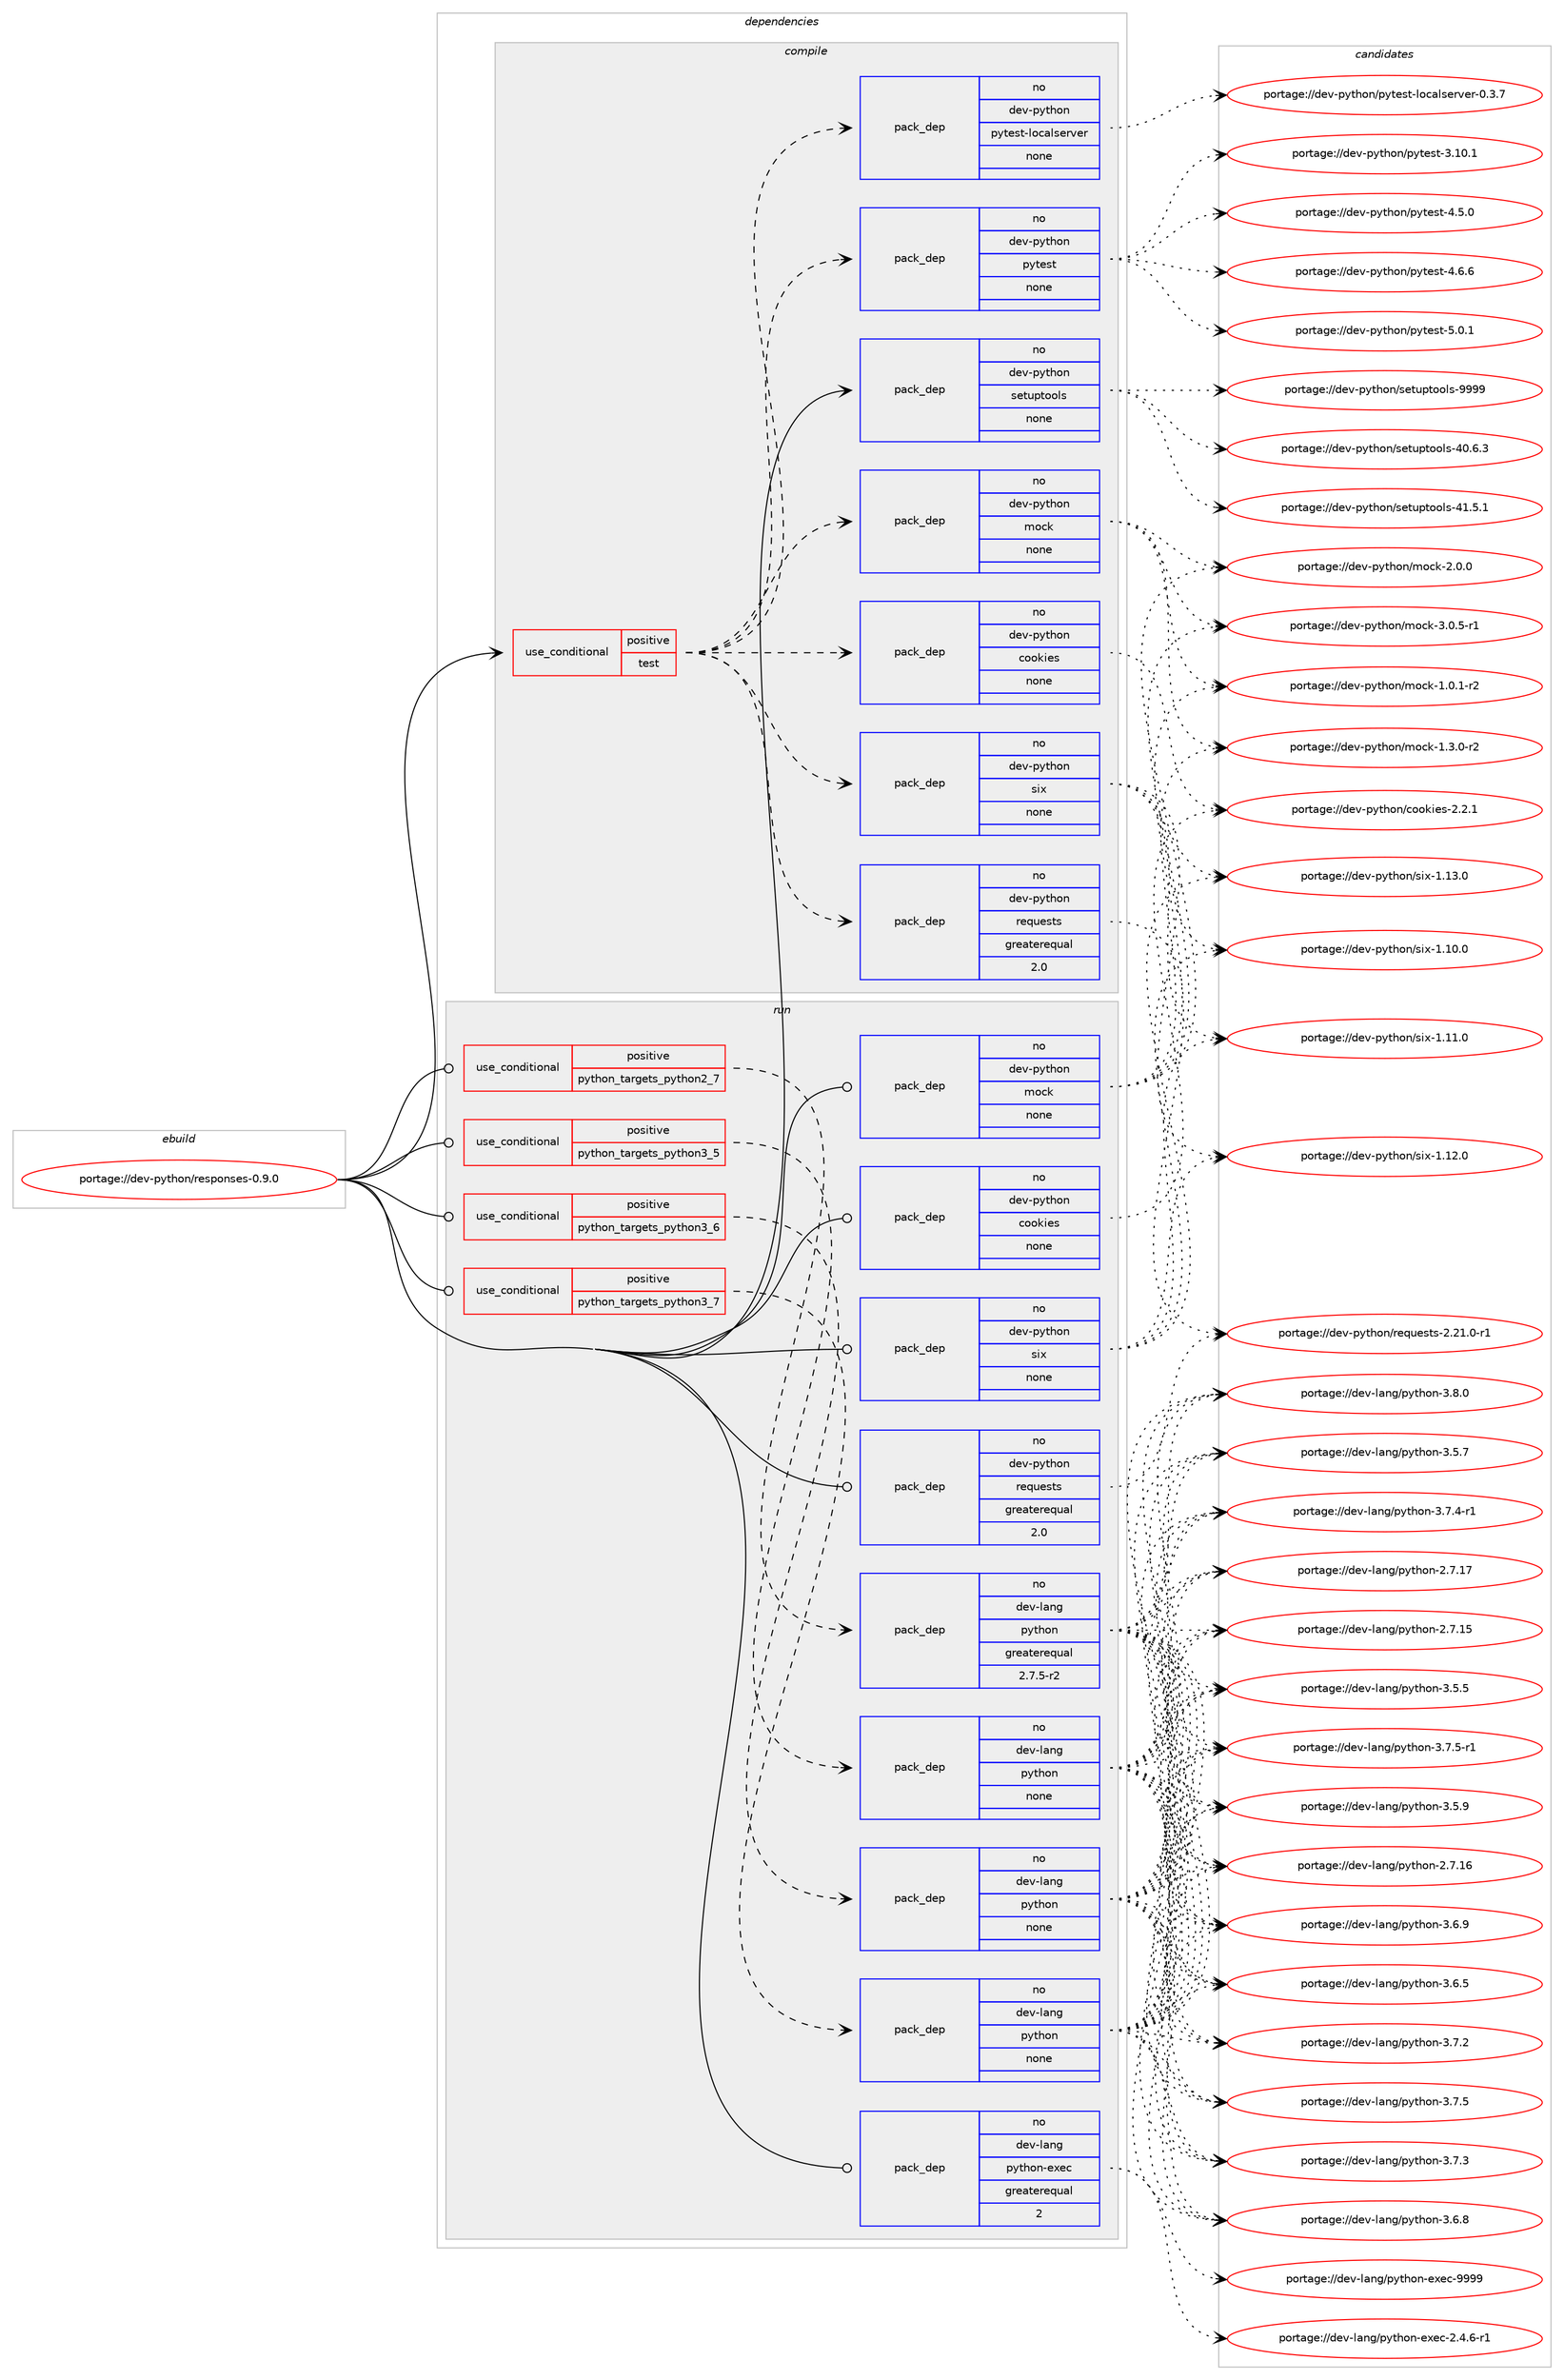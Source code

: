 digraph prolog {

# *************
# Graph options
# *************

newrank=true;
concentrate=true;
compound=true;
graph [rankdir=LR,fontname=Helvetica,fontsize=10,ranksep=1.5];#, ranksep=2.5, nodesep=0.2];
edge  [arrowhead=vee];
node  [fontname=Helvetica,fontsize=10];

# **********
# The ebuild
# **********

subgraph cluster_leftcol {
color=gray;
rank=same;
label=<<i>ebuild</i>>;
id [label="portage://dev-python/responses-0.9.0", color=red, width=4, href="../dev-python/responses-0.9.0.svg"];
}

# ****************
# The dependencies
# ****************

subgraph cluster_midcol {
color=gray;
label=<<i>dependencies</i>>;
subgraph cluster_compile {
fillcolor="#eeeeee";
style=filled;
label=<<i>compile</i>>;
subgraph cond37998 {
dependency170382 [label=<<TABLE BORDER="0" CELLBORDER="1" CELLSPACING="0" CELLPADDING="4"><TR><TD ROWSPAN="3" CELLPADDING="10">use_conditional</TD></TR><TR><TD>positive</TD></TR><TR><TD>test</TD></TR></TABLE>>, shape=none, color=red];
subgraph pack128979 {
dependency170383 [label=<<TABLE BORDER="0" CELLBORDER="1" CELLSPACING="0" CELLPADDING="4" WIDTH="220"><TR><TD ROWSPAN="6" CELLPADDING="30">pack_dep</TD></TR><TR><TD WIDTH="110">no</TD></TR><TR><TD>dev-python</TD></TR><TR><TD>requests</TD></TR><TR><TD>greaterequal</TD></TR><TR><TD>2.0</TD></TR></TABLE>>, shape=none, color=blue];
}
dependency170382:e -> dependency170383:w [weight=20,style="dashed",arrowhead="vee"];
subgraph pack128980 {
dependency170384 [label=<<TABLE BORDER="0" CELLBORDER="1" CELLSPACING="0" CELLPADDING="4" WIDTH="220"><TR><TD ROWSPAN="6" CELLPADDING="30">pack_dep</TD></TR><TR><TD WIDTH="110">no</TD></TR><TR><TD>dev-python</TD></TR><TR><TD>cookies</TD></TR><TR><TD>none</TD></TR><TR><TD></TD></TR></TABLE>>, shape=none, color=blue];
}
dependency170382:e -> dependency170384:w [weight=20,style="dashed",arrowhead="vee"];
subgraph pack128981 {
dependency170385 [label=<<TABLE BORDER="0" CELLBORDER="1" CELLSPACING="0" CELLPADDING="4" WIDTH="220"><TR><TD ROWSPAN="6" CELLPADDING="30">pack_dep</TD></TR><TR><TD WIDTH="110">no</TD></TR><TR><TD>dev-python</TD></TR><TR><TD>mock</TD></TR><TR><TD>none</TD></TR><TR><TD></TD></TR></TABLE>>, shape=none, color=blue];
}
dependency170382:e -> dependency170385:w [weight=20,style="dashed",arrowhead="vee"];
subgraph pack128982 {
dependency170386 [label=<<TABLE BORDER="0" CELLBORDER="1" CELLSPACING="0" CELLPADDING="4" WIDTH="220"><TR><TD ROWSPAN="6" CELLPADDING="30">pack_dep</TD></TR><TR><TD WIDTH="110">no</TD></TR><TR><TD>dev-python</TD></TR><TR><TD>six</TD></TR><TR><TD>none</TD></TR><TR><TD></TD></TR></TABLE>>, shape=none, color=blue];
}
dependency170382:e -> dependency170386:w [weight=20,style="dashed",arrowhead="vee"];
subgraph pack128983 {
dependency170387 [label=<<TABLE BORDER="0" CELLBORDER="1" CELLSPACING="0" CELLPADDING="4" WIDTH="220"><TR><TD ROWSPAN="6" CELLPADDING="30">pack_dep</TD></TR><TR><TD WIDTH="110">no</TD></TR><TR><TD>dev-python</TD></TR><TR><TD>pytest</TD></TR><TR><TD>none</TD></TR><TR><TD></TD></TR></TABLE>>, shape=none, color=blue];
}
dependency170382:e -> dependency170387:w [weight=20,style="dashed",arrowhead="vee"];
subgraph pack128984 {
dependency170388 [label=<<TABLE BORDER="0" CELLBORDER="1" CELLSPACING="0" CELLPADDING="4" WIDTH="220"><TR><TD ROWSPAN="6" CELLPADDING="30">pack_dep</TD></TR><TR><TD WIDTH="110">no</TD></TR><TR><TD>dev-python</TD></TR><TR><TD>pytest-localserver</TD></TR><TR><TD>none</TD></TR><TR><TD></TD></TR></TABLE>>, shape=none, color=blue];
}
dependency170382:e -> dependency170388:w [weight=20,style="dashed",arrowhead="vee"];
}
id:e -> dependency170382:w [weight=20,style="solid",arrowhead="vee"];
subgraph pack128985 {
dependency170389 [label=<<TABLE BORDER="0" CELLBORDER="1" CELLSPACING="0" CELLPADDING="4" WIDTH="220"><TR><TD ROWSPAN="6" CELLPADDING="30">pack_dep</TD></TR><TR><TD WIDTH="110">no</TD></TR><TR><TD>dev-python</TD></TR><TR><TD>setuptools</TD></TR><TR><TD>none</TD></TR><TR><TD></TD></TR></TABLE>>, shape=none, color=blue];
}
id:e -> dependency170389:w [weight=20,style="solid",arrowhead="vee"];
}
subgraph cluster_compileandrun {
fillcolor="#eeeeee";
style=filled;
label=<<i>compile and run</i>>;
}
subgraph cluster_run {
fillcolor="#eeeeee";
style=filled;
label=<<i>run</i>>;
subgraph cond37999 {
dependency170390 [label=<<TABLE BORDER="0" CELLBORDER="1" CELLSPACING="0" CELLPADDING="4"><TR><TD ROWSPAN="3" CELLPADDING="10">use_conditional</TD></TR><TR><TD>positive</TD></TR><TR><TD>python_targets_python2_7</TD></TR></TABLE>>, shape=none, color=red];
subgraph pack128986 {
dependency170391 [label=<<TABLE BORDER="0" CELLBORDER="1" CELLSPACING="0" CELLPADDING="4" WIDTH="220"><TR><TD ROWSPAN="6" CELLPADDING="30">pack_dep</TD></TR><TR><TD WIDTH="110">no</TD></TR><TR><TD>dev-lang</TD></TR><TR><TD>python</TD></TR><TR><TD>greaterequal</TD></TR><TR><TD>2.7.5-r2</TD></TR></TABLE>>, shape=none, color=blue];
}
dependency170390:e -> dependency170391:w [weight=20,style="dashed",arrowhead="vee"];
}
id:e -> dependency170390:w [weight=20,style="solid",arrowhead="odot"];
subgraph cond38000 {
dependency170392 [label=<<TABLE BORDER="0" CELLBORDER="1" CELLSPACING="0" CELLPADDING="4"><TR><TD ROWSPAN="3" CELLPADDING="10">use_conditional</TD></TR><TR><TD>positive</TD></TR><TR><TD>python_targets_python3_5</TD></TR></TABLE>>, shape=none, color=red];
subgraph pack128987 {
dependency170393 [label=<<TABLE BORDER="0" CELLBORDER="1" CELLSPACING="0" CELLPADDING="4" WIDTH="220"><TR><TD ROWSPAN="6" CELLPADDING="30">pack_dep</TD></TR><TR><TD WIDTH="110">no</TD></TR><TR><TD>dev-lang</TD></TR><TR><TD>python</TD></TR><TR><TD>none</TD></TR><TR><TD></TD></TR></TABLE>>, shape=none, color=blue];
}
dependency170392:e -> dependency170393:w [weight=20,style="dashed",arrowhead="vee"];
}
id:e -> dependency170392:w [weight=20,style="solid",arrowhead="odot"];
subgraph cond38001 {
dependency170394 [label=<<TABLE BORDER="0" CELLBORDER="1" CELLSPACING="0" CELLPADDING="4"><TR><TD ROWSPAN="3" CELLPADDING="10">use_conditional</TD></TR><TR><TD>positive</TD></TR><TR><TD>python_targets_python3_6</TD></TR></TABLE>>, shape=none, color=red];
subgraph pack128988 {
dependency170395 [label=<<TABLE BORDER="0" CELLBORDER="1" CELLSPACING="0" CELLPADDING="4" WIDTH="220"><TR><TD ROWSPAN="6" CELLPADDING="30">pack_dep</TD></TR><TR><TD WIDTH="110">no</TD></TR><TR><TD>dev-lang</TD></TR><TR><TD>python</TD></TR><TR><TD>none</TD></TR><TR><TD></TD></TR></TABLE>>, shape=none, color=blue];
}
dependency170394:e -> dependency170395:w [weight=20,style="dashed",arrowhead="vee"];
}
id:e -> dependency170394:w [weight=20,style="solid",arrowhead="odot"];
subgraph cond38002 {
dependency170396 [label=<<TABLE BORDER="0" CELLBORDER="1" CELLSPACING="0" CELLPADDING="4"><TR><TD ROWSPAN="3" CELLPADDING="10">use_conditional</TD></TR><TR><TD>positive</TD></TR><TR><TD>python_targets_python3_7</TD></TR></TABLE>>, shape=none, color=red];
subgraph pack128989 {
dependency170397 [label=<<TABLE BORDER="0" CELLBORDER="1" CELLSPACING="0" CELLPADDING="4" WIDTH="220"><TR><TD ROWSPAN="6" CELLPADDING="30">pack_dep</TD></TR><TR><TD WIDTH="110">no</TD></TR><TR><TD>dev-lang</TD></TR><TR><TD>python</TD></TR><TR><TD>none</TD></TR><TR><TD></TD></TR></TABLE>>, shape=none, color=blue];
}
dependency170396:e -> dependency170397:w [weight=20,style="dashed",arrowhead="vee"];
}
id:e -> dependency170396:w [weight=20,style="solid",arrowhead="odot"];
subgraph pack128990 {
dependency170398 [label=<<TABLE BORDER="0" CELLBORDER="1" CELLSPACING="0" CELLPADDING="4" WIDTH="220"><TR><TD ROWSPAN="6" CELLPADDING="30">pack_dep</TD></TR><TR><TD WIDTH="110">no</TD></TR><TR><TD>dev-lang</TD></TR><TR><TD>python-exec</TD></TR><TR><TD>greaterequal</TD></TR><TR><TD>2</TD></TR></TABLE>>, shape=none, color=blue];
}
id:e -> dependency170398:w [weight=20,style="solid",arrowhead="odot"];
subgraph pack128991 {
dependency170399 [label=<<TABLE BORDER="0" CELLBORDER="1" CELLSPACING="0" CELLPADDING="4" WIDTH="220"><TR><TD ROWSPAN="6" CELLPADDING="30">pack_dep</TD></TR><TR><TD WIDTH="110">no</TD></TR><TR><TD>dev-python</TD></TR><TR><TD>cookies</TD></TR><TR><TD>none</TD></TR><TR><TD></TD></TR></TABLE>>, shape=none, color=blue];
}
id:e -> dependency170399:w [weight=20,style="solid",arrowhead="odot"];
subgraph pack128992 {
dependency170400 [label=<<TABLE BORDER="0" CELLBORDER="1" CELLSPACING="0" CELLPADDING="4" WIDTH="220"><TR><TD ROWSPAN="6" CELLPADDING="30">pack_dep</TD></TR><TR><TD WIDTH="110">no</TD></TR><TR><TD>dev-python</TD></TR><TR><TD>mock</TD></TR><TR><TD>none</TD></TR><TR><TD></TD></TR></TABLE>>, shape=none, color=blue];
}
id:e -> dependency170400:w [weight=20,style="solid",arrowhead="odot"];
subgraph pack128993 {
dependency170401 [label=<<TABLE BORDER="0" CELLBORDER="1" CELLSPACING="0" CELLPADDING="4" WIDTH="220"><TR><TD ROWSPAN="6" CELLPADDING="30">pack_dep</TD></TR><TR><TD WIDTH="110">no</TD></TR><TR><TD>dev-python</TD></TR><TR><TD>requests</TD></TR><TR><TD>greaterequal</TD></TR><TR><TD>2.0</TD></TR></TABLE>>, shape=none, color=blue];
}
id:e -> dependency170401:w [weight=20,style="solid",arrowhead="odot"];
subgraph pack128994 {
dependency170402 [label=<<TABLE BORDER="0" CELLBORDER="1" CELLSPACING="0" CELLPADDING="4" WIDTH="220"><TR><TD ROWSPAN="6" CELLPADDING="30">pack_dep</TD></TR><TR><TD WIDTH="110">no</TD></TR><TR><TD>dev-python</TD></TR><TR><TD>six</TD></TR><TR><TD>none</TD></TR><TR><TD></TD></TR></TABLE>>, shape=none, color=blue];
}
id:e -> dependency170402:w [weight=20,style="solid",arrowhead="odot"];
}
}

# **************
# The candidates
# **************

subgraph cluster_choices {
rank=same;
color=gray;
label=<<i>candidates</i>>;

subgraph choice128979 {
color=black;
nodesep=1;
choiceportage1001011184511212111610411111047114101113117101115116115455046504946484511449 [label="portage://dev-python/requests-2.21.0-r1", color=red, width=4,href="../dev-python/requests-2.21.0-r1.svg"];
dependency170383:e -> choiceportage1001011184511212111610411111047114101113117101115116115455046504946484511449:w [style=dotted,weight="100"];
}
subgraph choice128980 {
color=black;
nodesep=1;
choiceportage100101118451121211161041111104799111111107105101115455046504649 [label="portage://dev-python/cookies-2.2.1", color=red, width=4,href="../dev-python/cookies-2.2.1.svg"];
dependency170384:e -> choiceportage100101118451121211161041111104799111111107105101115455046504649:w [style=dotted,weight="100"];
}
subgraph choice128981 {
color=black;
nodesep=1;
choiceportage1001011184511212111610411111047109111991074549464846494511450 [label="portage://dev-python/mock-1.0.1-r2", color=red, width=4,href="../dev-python/mock-1.0.1-r2.svg"];
choiceportage1001011184511212111610411111047109111991074549465146484511450 [label="portage://dev-python/mock-1.3.0-r2", color=red, width=4,href="../dev-python/mock-1.3.0-r2.svg"];
choiceportage100101118451121211161041111104710911199107455046484648 [label="portage://dev-python/mock-2.0.0", color=red, width=4,href="../dev-python/mock-2.0.0.svg"];
choiceportage1001011184511212111610411111047109111991074551464846534511449 [label="portage://dev-python/mock-3.0.5-r1", color=red, width=4,href="../dev-python/mock-3.0.5-r1.svg"];
dependency170385:e -> choiceportage1001011184511212111610411111047109111991074549464846494511450:w [style=dotted,weight="100"];
dependency170385:e -> choiceportage1001011184511212111610411111047109111991074549465146484511450:w [style=dotted,weight="100"];
dependency170385:e -> choiceportage100101118451121211161041111104710911199107455046484648:w [style=dotted,weight="100"];
dependency170385:e -> choiceportage1001011184511212111610411111047109111991074551464846534511449:w [style=dotted,weight="100"];
}
subgraph choice128982 {
color=black;
nodesep=1;
choiceportage100101118451121211161041111104711510512045494649484648 [label="portage://dev-python/six-1.10.0", color=red, width=4,href="../dev-python/six-1.10.0.svg"];
choiceportage100101118451121211161041111104711510512045494649494648 [label="portage://dev-python/six-1.11.0", color=red, width=4,href="../dev-python/six-1.11.0.svg"];
choiceportage100101118451121211161041111104711510512045494649504648 [label="portage://dev-python/six-1.12.0", color=red, width=4,href="../dev-python/six-1.12.0.svg"];
choiceportage100101118451121211161041111104711510512045494649514648 [label="portage://dev-python/six-1.13.0", color=red, width=4,href="../dev-python/six-1.13.0.svg"];
dependency170386:e -> choiceportage100101118451121211161041111104711510512045494649484648:w [style=dotted,weight="100"];
dependency170386:e -> choiceportage100101118451121211161041111104711510512045494649494648:w [style=dotted,weight="100"];
dependency170386:e -> choiceportage100101118451121211161041111104711510512045494649504648:w [style=dotted,weight="100"];
dependency170386:e -> choiceportage100101118451121211161041111104711510512045494649514648:w [style=dotted,weight="100"];
}
subgraph choice128983 {
color=black;
nodesep=1;
choiceportage100101118451121211161041111104711212111610111511645514649484649 [label="portage://dev-python/pytest-3.10.1", color=red, width=4,href="../dev-python/pytest-3.10.1.svg"];
choiceportage1001011184511212111610411111047112121116101115116455246534648 [label="portage://dev-python/pytest-4.5.0", color=red, width=4,href="../dev-python/pytest-4.5.0.svg"];
choiceportage1001011184511212111610411111047112121116101115116455246544654 [label="portage://dev-python/pytest-4.6.6", color=red, width=4,href="../dev-python/pytest-4.6.6.svg"];
choiceportage1001011184511212111610411111047112121116101115116455346484649 [label="portage://dev-python/pytest-5.0.1", color=red, width=4,href="../dev-python/pytest-5.0.1.svg"];
dependency170387:e -> choiceportage100101118451121211161041111104711212111610111511645514649484649:w [style=dotted,weight="100"];
dependency170387:e -> choiceportage1001011184511212111610411111047112121116101115116455246534648:w [style=dotted,weight="100"];
dependency170387:e -> choiceportage1001011184511212111610411111047112121116101115116455246544654:w [style=dotted,weight="100"];
dependency170387:e -> choiceportage1001011184511212111610411111047112121116101115116455346484649:w [style=dotted,weight="100"];
}
subgraph choice128984 {
color=black;
nodesep=1;
choiceportage1001011184511212111610411111047112121116101115116451081119997108115101114118101114454846514655 [label="portage://dev-python/pytest-localserver-0.3.7", color=red, width=4,href="../dev-python/pytest-localserver-0.3.7.svg"];
dependency170388:e -> choiceportage1001011184511212111610411111047112121116101115116451081119997108115101114118101114454846514655:w [style=dotted,weight="100"];
}
subgraph choice128985 {
color=black;
nodesep=1;
choiceportage100101118451121211161041111104711510111611711211611111110811545524846544651 [label="portage://dev-python/setuptools-40.6.3", color=red, width=4,href="../dev-python/setuptools-40.6.3.svg"];
choiceportage100101118451121211161041111104711510111611711211611111110811545524946534649 [label="portage://dev-python/setuptools-41.5.1", color=red, width=4,href="../dev-python/setuptools-41.5.1.svg"];
choiceportage10010111845112121116104111110471151011161171121161111111081154557575757 [label="portage://dev-python/setuptools-9999", color=red, width=4,href="../dev-python/setuptools-9999.svg"];
dependency170389:e -> choiceportage100101118451121211161041111104711510111611711211611111110811545524846544651:w [style=dotted,weight="100"];
dependency170389:e -> choiceportage100101118451121211161041111104711510111611711211611111110811545524946534649:w [style=dotted,weight="100"];
dependency170389:e -> choiceportage10010111845112121116104111110471151011161171121161111111081154557575757:w [style=dotted,weight="100"];
}
subgraph choice128986 {
color=black;
nodesep=1;
choiceportage10010111845108971101034711212111610411111045504655464953 [label="portage://dev-lang/python-2.7.15", color=red, width=4,href="../dev-lang/python-2.7.15.svg"];
choiceportage10010111845108971101034711212111610411111045504655464954 [label="portage://dev-lang/python-2.7.16", color=red, width=4,href="../dev-lang/python-2.7.16.svg"];
choiceportage10010111845108971101034711212111610411111045504655464955 [label="portage://dev-lang/python-2.7.17", color=red, width=4,href="../dev-lang/python-2.7.17.svg"];
choiceportage100101118451089711010347112121116104111110455146534653 [label="portage://dev-lang/python-3.5.5", color=red, width=4,href="../dev-lang/python-3.5.5.svg"];
choiceportage100101118451089711010347112121116104111110455146534655 [label="portage://dev-lang/python-3.5.7", color=red, width=4,href="../dev-lang/python-3.5.7.svg"];
choiceportage100101118451089711010347112121116104111110455146534657 [label="portage://dev-lang/python-3.5.9", color=red, width=4,href="../dev-lang/python-3.5.9.svg"];
choiceportage100101118451089711010347112121116104111110455146544653 [label="portage://dev-lang/python-3.6.5", color=red, width=4,href="../dev-lang/python-3.6.5.svg"];
choiceportage100101118451089711010347112121116104111110455146544656 [label="portage://dev-lang/python-3.6.8", color=red, width=4,href="../dev-lang/python-3.6.8.svg"];
choiceportage100101118451089711010347112121116104111110455146544657 [label="portage://dev-lang/python-3.6.9", color=red, width=4,href="../dev-lang/python-3.6.9.svg"];
choiceportage100101118451089711010347112121116104111110455146554650 [label="portage://dev-lang/python-3.7.2", color=red, width=4,href="../dev-lang/python-3.7.2.svg"];
choiceportage100101118451089711010347112121116104111110455146554651 [label="portage://dev-lang/python-3.7.3", color=red, width=4,href="../dev-lang/python-3.7.3.svg"];
choiceportage1001011184510897110103471121211161041111104551465546524511449 [label="portage://dev-lang/python-3.7.4-r1", color=red, width=4,href="../dev-lang/python-3.7.4-r1.svg"];
choiceportage100101118451089711010347112121116104111110455146554653 [label="portage://dev-lang/python-3.7.5", color=red, width=4,href="../dev-lang/python-3.7.5.svg"];
choiceportage1001011184510897110103471121211161041111104551465546534511449 [label="portage://dev-lang/python-3.7.5-r1", color=red, width=4,href="../dev-lang/python-3.7.5-r1.svg"];
choiceportage100101118451089711010347112121116104111110455146564648 [label="portage://dev-lang/python-3.8.0", color=red, width=4,href="../dev-lang/python-3.8.0.svg"];
dependency170391:e -> choiceportage10010111845108971101034711212111610411111045504655464953:w [style=dotted,weight="100"];
dependency170391:e -> choiceportage10010111845108971101034711212111610411111045504655464954:w [style=dotted,weight="100"];
dependency170391:e -> choiceportage10010111845108971101034711212111610411111045504655464955:w [style=dotted,weight="100"];
dependency170391:e -> choiceportage100101118451089711010347112121116104111110455146534653:w [style=dotted,weight="100"];
dependency170391:e -> choiceportage100101118451089711010347112121116104111110455146534655:w [style=dotted,weight="100"];
dependency170391:e -> choiceportage100101118451089711010347112121116104111110455146534657:w [style=dotted,weight="100"];
dependency170391:e -> choiceportage100101118451089711010347112121116104111110455146544653:w [style=dotted,weight="100"];
dependency170391:e -> choiceportage100101118451089711010347112121116104111110455146544656:w [style=dotted,weight="100"];
dependency170391:e -> choiceportage100101118451089711010347112121116104111110455146544657:w [style=dotted,weight="100"];
dependency170391:e -> choiceportage100101118451089711010347112121116104111110455146554650:w [style=dotted,weight="100"];
dependency170391:e -> choiceportage100101118451089711010347112121116104111110455146554651:w [style=dotted,weight="100"];
dependency170391:e -> choiceportage1001011184510897110103471121211161041111104551465546524511449:w [style=dotted,weight="100"];
dependency170391:e -> choiceportage100101118451089711010347112121116104111110455146554653:w [style=dotted,weight="100"];
dependency170391:e -> choiceportage1001011184510897110103471121211161041111104551465546534511449:w [style=dotted,weight="100"];
dependency170391:e -> choiceportage100101118451089711010347112121116104111110455146564648:w [style=dotted,weight="100"];
}
subgraph choice128987 {
color=black;
nodesep=1;
choiceportage10010111845108971101034711212111610411111045504655464953 [label="portage://dev-lang/python-2.7.15", color=red, width=4,href="../dev-lang/python-2.7.15.svg"];
choiceportage10010111845108971101034711212111610411111045504655464954 [label="portage://dev-lang/python-2.7.16", color=red, width=4,href="../dev-lang/python-2.7.16.svg"];
choiceportage10010111845108971101034711212111610411111045504655464955 [label="portage://dev-lang/python-2.7.17", color=red, width=4,href="../dev-lang/python-2.7.17.svg"];
choiceportage100101118451089711010347112121116104111110455146534653 [label="portage://dev-lang/python-3.5.5", color=red, width=4,href="../dev-lang/python-3.5.5.svg"];
choiceportage100101118451089711010347112121116104111110455146534655 [label="portage://dev-lang/python-3.5.7", color=red, width=4,href="../dev-lang/python-3.5.7.svg"];
choiceportage100101118451089711010347112121116104111110455146534657 [label="portage://dev-lang/python-3.5.9", color=red, width=4,href="../dev-lang/python-3.5.9.svg"];
choiceportage100101118451089711010347112121116104111110455146544653 [label="portage://dev-lang/python-3.6.5", color=red, width=4,href="../dev-lang/python-3.6.5.svg"];
choiceportage100101118451089711010347112121116104111110455146544656 [label="portage://dev-lang/python-3.6.8", color=red, width=4,href="../dev-lang/python-3.6.8.svg"];
choiceportage100101118451089711010347112121116104111110455146544657 [label="portage://dev-lang/python-3.6.9", color=red, width=4,href="../dev-lang/python-3.6.9.svg"];
choiceportage100101118451089711010347112121116104111110455146554650 [label="portage://dev-lang/python-3.7.2", color=red, width=4,href="../dev-lang/python-3.7.2.svg"];
choiceportage100101118451089711010347112121116104111110455146554651 [label="portage://dev-lang/python-3.7.3", color=red, width=4,href="../dev-lang/python-3.7.3.svg"];
choiceportage1001011184510897110103471121211161041111104551465546524511449 [label="portage://dev-lang/python-3.7.4-r1", color=red, width=4,href="../dev-lang/python-3.7.4-r1.svg"];
choiceportage100101118451089711010347112121116104111110455146554653 [label="portage://dev-lang/python-3.7.5", color=red, width=4,href="../dev-lang/python-3.7.5.svg"];
choiceportage1001011184510897110103471121211161041111104551465546534511449 [label="portage://dev-lang/python-3.7.5-r1", color=red, width=4,href="../dev-lang/python-3.7.5-r1.svg"];
choiceportage100101118451089711010347112121116104111110455146564648 [label="portage://dev-lang/python-3.8.0", color=red, width=4,href="../dev-lang/python-3.8.0.svg"];
dependency170393:e -> choiceportage10010111845108971101034711212111610411111045504655464953:w [style=dotted,weight="100"];
dependency170393:e -> choiceportage10010111845108971101034711212111610411111045504655464954:w [style=dotted,weight="100"];
dependency170393:e -> choiceportage10010111845108971101034711212111610411111045504655464955:w [style=dotted,weight="100"];
dependency170393:e -> choiceportage100101118451089711010347112121116104111110455146534653:w [style=dotted,weight="100"];
dependency170393:e -> choiceportage100101118451089711010347112121116104111110455146534655:w [style=dotted,weight="100"];
dependency170393:e -> choiceportage100101118451089711010347112121116104111110455146534657:w [style=dotted,weight="100"];
dependency170393:e -> choiceportage100101118451089711010347112121116104111110455146544653:w [style=dotted,weight="100"];
dependency170393:e -> choiceportage100101118451089711010347112121116104111110455146544656:w [style=dotted,weight="100"];
dependency170393:e -> choiceportage100101118451089711010347112121116104111110455146544657:w [style=dotted,weight="100"];
dependency170393:e -> choiceportage100101118451089711010347112121116104111110455146554650:w [style=dotted,weight="100"];
dependency170393:e -> choiceportage100101118451089711010347112121116104111110455146554651:w [style=dotted,weight="100"];
dependency170393:e -> choiceportage1001011184510897110103471121211161041111104551465546524511449:w [style=dotted,weight="100"];
dependency170393:e -> choiceportage100101118451089711010347112121116104111110455146554653:w [style=dotted,weight="100"];
dependency170393:e -> choiceportage1001011184510897110103471121211161041111104551465546534511449:w [style=dotted,weight="100"];
dependency170393:e -> choiceportage100101118451089711010347112121116104111110455146564648:w [style=dotted,weight="100"];
}
subgraph choice128988 {
color=black;
nodesep=1;
choiceportage10010111845108971101034711212111610411111045504655464953 [label="portage://dev-lang/python-2.7.15", color=red, width=4,href="../dev-lang/python-2.7.15.svg"];
choiceportage10010111845108971101034711212111610411111045504655464954 [label="portage://dev-lang/python-2.7.16", color=red, width=4,href="../dev-lang/python-2.7.16.svg"];
choiceportage10010111845108971101034711212111610411111045504655464955 [label="portage://dev-lang/python-2.7.17", color=red, width=4,href="../dev-lang/python-2.7.17.svg"];
choiceportage100101118451089711010347112121116104111110455146534653 [label="portage://dev-lang/python-3.5.5", color=red, width=4,href="../dev-lang/python-3.5.5.svg"];
choiceportage100101118451089711010347112121116104111110455146534655 [label="portage://dev-lang/python-3.5.7", color=red, width=4,href="../dev-lang/python-3.5.7.svg"];
choiceportage100101118451089711010347112121116104111110455146534657 [label="portage://dev-lang/python-3.5.9", color=red, width=4,href="../dev-lang/python-3.5.9.svg"];
choiceportage100101118451089711010347112121116104111110455146544653 [label="portage://dev-lang/python-3.6.5", color=red, width=4,href="../dev-lang/python-3.6.5.svg"];
choiceportage100101118451089711010347112121116104111110455146544656 [label="portage://dev-lang/python-3.6.8", color=red, width=4,href="../dev-lang/python-3.6.8.svg"];
choiceportage100101118451089711010347112121116104111110455146544657 [label="portage://dev-lang/python-3.6.9", color=red, width=4,href="../dev-lang/python-3.6.9.svg"];
choiceportage100101118451089711010347112121116104111110455146554650 [label="portage://dev-lang/python-3.7.2", color=red, width=4,href="../dev-lang/python-3.7.2.svg"];
choiceportage100101118451089711010347112121116104111110455146554651 [label="portage://dev-lang/python-3.7.3", color=red, width=4,href="../dev-lang/python-3.7.3.svg"];
choiceportage1001011184510897110103471121211161041111104551465546524511449 [label="portage://dev-lang/python-3.7.4-r1", color=red, width=4,href="../dev-lang/python-3.7.4-r1.svg"];
choiceportage100101118451089711010347112121116104111110455146554653 [label="portage://dev-lang/python-3.7.5", color=red, width=4,href="../dev-lang/python-3.7.5.svg"];
choiceportage1001011184510897110103471121211161041111104551465546534511449 [label="portage://dev-lang/python-3.7.5-r1", color=red, width=4,href="../dev-lang/python-3.7.5-r1.svg"];
choiceportage100101118451089711010347112121116104111110455146564648 [label="portage://dev-lang/python-3.8.0", color=red, width=4,href="../dev-lang/python-3.8.0.svg"];
dependency170395:e -> choiceportage10010111845108971101034711212111610411111045504655464953:w [style=dotted,weight="100"];
dependency170395:e -> choiceportage10010111845108971101034711212111610411111045504655464954:w [style=dotted,weight="100"];
dependency170395:e -> choiceportage10010111845108971101034711212111610411111045504655464955:w [style=dotted,weight="100"];
dependency170395:e -> choiceportage100101118451089711010347112121116104111110455146534653:w [style=dotted,weight="100"];
dependency170395:e -> choiceportage100101118451089711010347112121116104111110455146534655:w [style=dotted,weight="100"];
dependency170395:e -> choiceportage100101118451089711010347112121116104111110455146534657:w [style=dotted,weight="100"];
dependency170395:e -> choiceportage100101118451089711010347112121116104111110455146544653:w [style=dotted,weight="100"];
dependency170395:e -> choiceportage100101118451089711010347112121116104111110455146544656:w [style=dotted,weight="100"];
dependency170395:e -> choiceportage100101118451089711010347112121116104111110455146544657:w [style=dotted,weight="100"];
dependency170395:e -> choiceportage100101118451089711010347112121116104111110455146554650:w [style=dotted,weight="100"];
dependency170395:e -> choiceportage100101118451089711010347112121116104111110455146554651:w [style=dotted,weight="100"];
dependency170395:e -> choiceportage1001011184510897110103471121211161041111104551465546524511449:w [style=dotted,weight="100"];
dependency170395:e -> choiceportage100101118451089711010347112121116104111110455146554653:w [style=dotted,weight="100"];
dependency170395:e -> choiceportage1001011184510897110103471121211161041111104551465546534511449:w [style=dotted,weight="100"];
dependency170395:e -> choiceportage100101118451089711010347112121116104111110455146564648:w [style=dotted,weight="100"];
}
subgraph choice128989 {
color=black;
nodesep=1;
choiceportage10010111845108971101034711212111610411111045504655464953 [label="portage://dev-lang/python-2.7.15", color=red, width=4,href="../dev-lang/python-2.7.15.svg"];
choiceportage10010111845108971101034711212111610411111045504655464954 [label="portage://dev-lang/python-2.7.16", color=red, width=4,href="../dev-lang/python-2.7.16.svg"];
choiceportage10010111845108971101034711212111610411111045504655464955 [label="portage://dev-lang/python-2.7.17", color=red, width=4,href="../dev-lang/python-2.7.17.svg"];
choiceportage100101118451089711010347112121116104111110455146534653 [label="portage://dev-lang/python-3.5.5", color=red, width=4,href="../dev-lang/python-3.5.5.svg"];
choiceportage100101118451089711010347112121116104111110455146534655 [label="portage://dev-lang/python-3.5.7", color=red, width=4,href="../dev-lang/python-3.5.7.svg"];
choiceportage100101118451089711010347112121116104111110455146534657 [label="portage://dev-lang/python-3.5.9", color=red, width=4,href="../dev-lang/python-3.5.9.svg"];
choiceportage100101118451089711010347112121116104111110455146544653 [label="portage://dev-lang/python-3.6.5", color=red, width=4,href="../dev-lang/python-3.6.5.svg"];
choiceportage100101118451089711010347112121116104111110455146544656 [label="portage://dev-lang/python-3.6.8", color=red, width=4,href="../dev-lang/python-3.6.8.svg"];
choiceportage100101118451089711010347112121116104111110455146544657 [label="portage://dev-lang/python-3.6.9", color=red, width=4,href="../dev-lang/python-3.6.9.svg"];
choiceportage100101118451089711010347112121116104111110455146554650 [label="portage://dev-lang/python-3.7.2", color=red, width=4,href="../dev-lang/python-3.7.2.svg"];
choiceportage100101118451089711010347112121116104111110455146554651 [label="portage://dev-lang/python-3.7.3", color=red, width=4,href="../dev-lang/python-3.7.3.svg"];
choiceportage1001011184510897110103471121211161041111104551465546524511449 [label="portage://dev-lang/python-3.7.4-r1", color=red, width=4,href="../dev-lang/python-3.7.4-r1.svg"];
choiceportage100101118451089711010347112121116104111110455146554653 [label="portage://dev-lang/python-3.7.5", color=red, width=4,href="../dev-lang/python-3.7.5.svg"];
choiceportage1001011184510897110103471121211161041111104551465546534511449 [label="portage://dev-lang/python-3.7.5-r1", color=red, width=4,href="../dev-lang/python-3.7.5-r1.svg"];
choiceportage100101118451089711010347112121116104111110455146564648 [label="portage://dev-lang/python-3.8.0", color=red, width=4,href="../dev-lang/python-3.8.0.svg"];
dependency170397:e -> choiceportage10010111845108971101034711212111610411111045504655464953:w [style=dotted,weight="100"];
dependency170397:e -> choiceportage10010111845108971101034711212111610411111045504655464954:w [style=dotted,weight="100"];
dependency170397:e -> choiceportage10010111845108971101034711212111610411111045504655464955:w [style=dotted,weight="100"];
dependency170397:e -> choiceportage100101118451089711010347112121116104111110455146534653:w [style=dotted,weight="100"];
dependency170397:e -> choiceportage100101118451089711010347112121116104111110455146534655:w [style=dotted,weight="100"];
dependency170397:e -> choiceportage100101118451089711010347112121116104111110455146534657:w [style=dotted,weight="100"];
dependency170397:e -> choiceportage100101118451089711010347112121116104111110455146544653:w [style=dotted,weight="100"];
dependency170397:e -> choiceportage100101118451089711010347112121116104111110455146544656:w [style=dotted,weight="100"];
dependency170397:e -> choiceportage100101118451089711010347112121116104111110455146544657:w [style=dotted,weight="100"];
dependency170397:e -> choiceportage100101118451089711010347112121116104111110455146554650:w [style=dotted,weight="100"];
dependency170397:e -> choiceportage100101118451089711010347112121116104111110455146554651:w [style=dotted,weight="100"];
dependency170397:e -> choiceportage1001011184510897110103471121211161041111104551465546524511449:w [style=dotted,weight="100"];
dependency170397:e -> choiceportage100101118451089711010347112121116104111110455146554653:w [style=dotted,weight="100"];
dependency170397:e -> choiceportage1001011184510897110103471121211161041111104551465546534511449:w [style=dotted,weight="100"];
dependency170397:e -> choiceportage100101118451089711010347112121116104111110455146564648:w [style=dotted,weight="100"];
}
subgraph choice128990 {
color=black;
nodesep=1;
choiceportage10010111845108971101034711212111610411111045101120101994550465246544511449 [label="portage://dev-lang/python-exec-2.4.6-r1", color=red, width=4,href="../dev-lang/python-exec-2.4.6-r1.svg"];
choiceportage10010111845108971101034711212111610411111045101120101994557575757 [label="portage://dev-lang/python-exec-9999", color=red, width=4,href="../dev-lang/python-exec-9999.svg"];
dependency170398:e -> choiceportage10010111845108971101034711212111610411111045101120101994550465246544511449:w [style=dotted,weight="100"];
dependency170398:e -> choiceportage10010111845108971101034711212111610411111045101120101994557575757:w [style=dotted,weight="100"];
}
subgraph choice128991 {
color=black;
nodesep=1;
choiceportage100101118451121211161041111104799111111107105101115455046504649 [label="portage://dev-python/cookies-2.2.1", color=red, width=4,href="../dev-python/cookies-2.2.1.svg"];
dependency170399:e -> choiceportage100101118451121211161041111104799111111107105101115455046504649:w [style=dotted,weight="100"];
}
subgraph choice128992 {
color=black;
nodesep=1;
choiceportage1001011184511212111610411111047109111991074549464846494511450 [label="portage://dev-python/mock-1.0.1-r2", color=red, width=4,href="../dev-python/mock-1.0.1-r2.svg"];
choiceportage1001011184511212111610411111047109111991074549465146484511450 [label="portage://dev-python/mock-1.3.0-r2", color=red, width=4,href="../dev-python/mock-1.3.0-r2.svg"];
choiceportage100101118451121211161041111104710911199107455046484648 [label="portage://dev-python/mock-2.0.0", color=red, width=4,href="../dev-python/mock-2.0.0.svg"];
choiceportage1001011184511212111610411111047109111991074551464846534511449 [label="portage://dev-python/mock-3.0.5-r1", color=red, width=4,href="../dev-python/mock-3.0.5-r1.svg"];
dependency170400:e -> choiceportage1001011184511212111610411111047109111991074549464846494511450:w [style=dotted,weight="100"];
dependency170400:e -> choiceportage1001011184511212111610411111047109111991074549465146484511450:w [style=dotted,weight="100"];
dependency170400:e -> choiceportage100101118451121211161041111104710911199107455046484648:w [style=dotted,weight="100"];
dependency170400:e -> choiceportage1001011184511212111610411111047109111991074551464846534511449:w [style=dotted,weight="100"];
}
subgraph choice128993 {
color=black;
nodesep=1;
choiceportage1001011184511212111610411111047114101113117101115116115455046504946484511449 [label="portage://dev-python/requests-2.21.0-r1", color=red, width=4,href="../dev-python/requests-2.21.0-r1.svg"];
dependency170401:e -> choiceportage1001011184511212111610411111047114101113117101115116115455046504946484511449:w [style=dotted,weight="100"];
}
subgraph choice128994 {
color=black;
nodesep=1;
choiceportage100101118451121211161041111104711510512045494649484648 [label="portage://dev-python/six-1.10.0", color=red, width=4,href="../dev-python/six-1.10.0.svg"];
choiceportage100101118451121211161041111104711510512045494649494648 [label="portage://dev-python/six-1.11.0", color=red, width=4,href="../dev-python/six-1.11.0.svg"];
choiceportage100101118451121211161041111104711510512045494649504648 [label="portage://dev-python/six-1.12.0", color=red, width=4,href="../dev-python/six-1.12.0.svg"];
choiceportage100101118451121211161041111104711510512045494649514648 [label="portage://dev-python/six-1.13.0", color=red, width=4,href="../dev-python/six-1.13.0.svg"];
dependency170402:e -> choiceportage100101118451121211161041111104711510512045494649484648:w [style=dotted,weight="100"];
dependency170402:e -> choiceportage100101118451121211161041111104711510512045494649494648:w [style=dotted,weight="100"];
dependency170402:e -> choiceportage100101118451121211161041111104711510512045494649504648:w [style=dotted,weight="100"];
dependency170402:e -> choiceportage100101118451121211161041111104711510512045494649514648:w [style=dotted,weight="100"];
}
}

}
